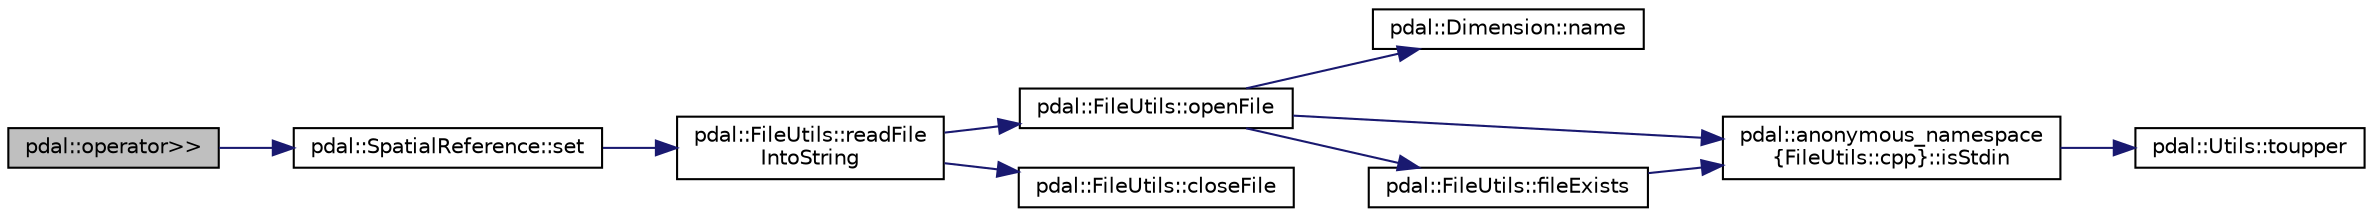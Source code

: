 digraph "pdal::operator&gt;&gt;"
{
  edge [fontname="Helvetica",fontsize="10",labelfontname="Helvetica",labelfontsize="10"];
  node [fontname="Helvetica",fontsize="10",shape=record];
  rankdir="LR";
  Node1 [label="pdal::operator\>\>",height=0.2,width=0.4,color="black", fillcolor="grey75", style="filled", fontcolor="black"];
  Node1 -> Node2 [color="midnightblue",fontsize="10",style="solid",fontname="Helvetica"];
  Node2 [label="pdal::SpatialReference::set",height=0.2,width=0.4,color="black", fillcolor="white", style="filled",URL="$classpdal_1_1SpatialReference.html#a703ac7b3efc133deb36ad56416284ba7"];
  Node2 -> Node3 [color="midnightblue",fontsize="10",style="solid",fontname="Helvetica"];
  Node3 [label="pdal::FileUtils::readFile\lIntoString",height=0.2,width=0.4,color="black", fillcolor="white", style="filled",URL="$namespacepdal_1_1FileUtils.html#a183613921413dc5f8fe3efe45763945c"];
  Node3 -> Node4 [color="midnightblue",fontsize="10",style="solid",fontname="Helvetica"];
  Node4 [label="pdal::FileUtils::openFile",height=0.2,width=0.4,color="black", fillcolor="white", style="filled",URL="$namespacepdal_1_1FileUtils.html#aeeda62ff11a1e6bcc9175f51f7efe522"];
  Node4 -> Node5 [color="midnightblue",fontsize="10",style="solid",fontname="Helvetica"];
  Node5 [label="pdal::Dimension::name",height=0.2,width=0.4,color="black", fillcolor="white", style="filled",URL="$namespacepdal_1_1Dimension.html#af3176b0b7e6b4be000317846cf7c2718"];
  Node4 -> Node6 [color="midnightblue",fontsize="10",style="solid",fontname="Helvetica"];
  Node6 [label="pdal::anonymous_namespace\l\{FileUtils::cpp\}::isStdin",height=0.2,width=0.4,color="black", fillcolor="white", style="filled",URL="$namespacepdal_1_1anonymous__namespace_02FileUtils_8cpp_03.html#a813a530ad72d50f747643f1bb996cacf"];
  Node6 -> Node7 [color="midnightblue",fontsize="10",style="solid",fontname="Helvetica"];
  Node7 [label="pdal::Utils::toupper",height=0.2,width=0.4,color="black", fillcolor="white", style="filled",URL="$namespacepdal_1_1Utils.html#a28e3e2faff94b20f9908e77bc54ed983"];
  Node4 -> Node8 [color="midnightblue",fontsize="10",style="solid",fontname="Helvetica"];
  Node8 [label="pdal::FileUtils::fileExists",height=0.2,width=0.4,color="black", fillcolor="white", style="filled",URL="$namespacepdal_1_1FileUtils.html#ae2b8f1ddc38b0033b685a0bde6106ba1"];
  Node8 -> Node6 [color="midnightblue",fontsize="10",style="solid",fontname="Helvetica"];
  Node3 -> Node9 [color="midnightblue",fontsize="10",style="solid",fontname="Helvetica"];
  Node9 [label="pdal::FileUtils::closeFile",height=0.2,width=0.4,color="black", fillcolor="white", style="filled",URL="$namespacepdal_1_1FileUtils.html#a04d2d37c72f0f400f5d5b917b2f2ba05"];
}

